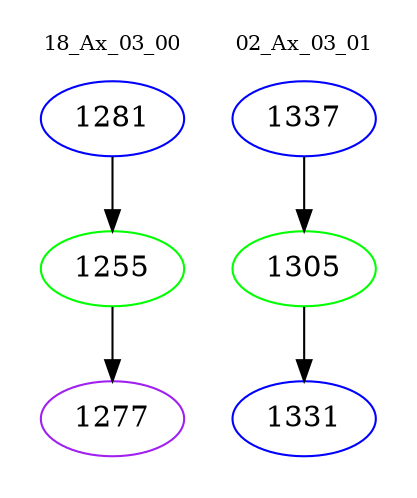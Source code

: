 digraph{
subgraph cluster_0 {
color = white
label = "18_Ax_03_00";
fontsize=10;
T0_1281 [label="1281", color="blue"]
T0_1281 -> T0_1255 [color="black"]
T0_1255 [label="1255", color="green"]
T0_1255 -> T0_1277 [color="black"]
T0_1277 [label="1277", color="purple"]
}
subgraph cluster_1 {
color = white
label = "02_Ax_03_01";
fontsize=10;
T1_1337 [label="1337", color="blue"]
T1_1337 -> T1_1305 [color="black"]
T1_1305 [label="1305", color="green"]
T1_1305 -> T1_1331 [color="black"]
T1_1331 [label="1331", color="blue"]
}
}
